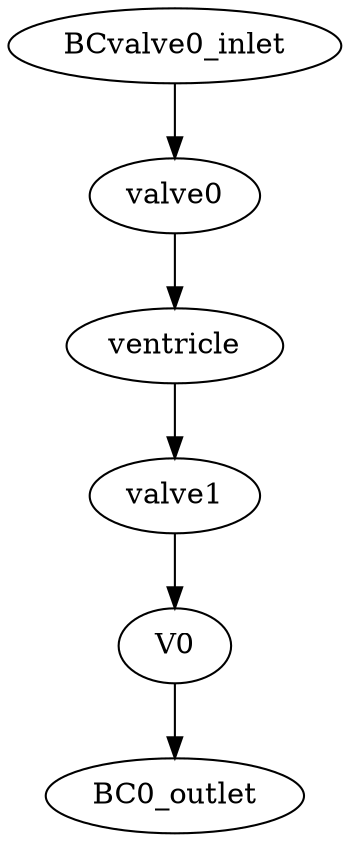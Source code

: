 strict digraph  {
valve0;
ventricle;
valve1;
V0;
BCvalve0_inlet;
BC0_outlet;
valve0 -> ventricle;
ventricle -> valve1;
valve1 -> V0;
V0 -> BC0_outlet;
BCvalve0_inlet -> valve0;
}
